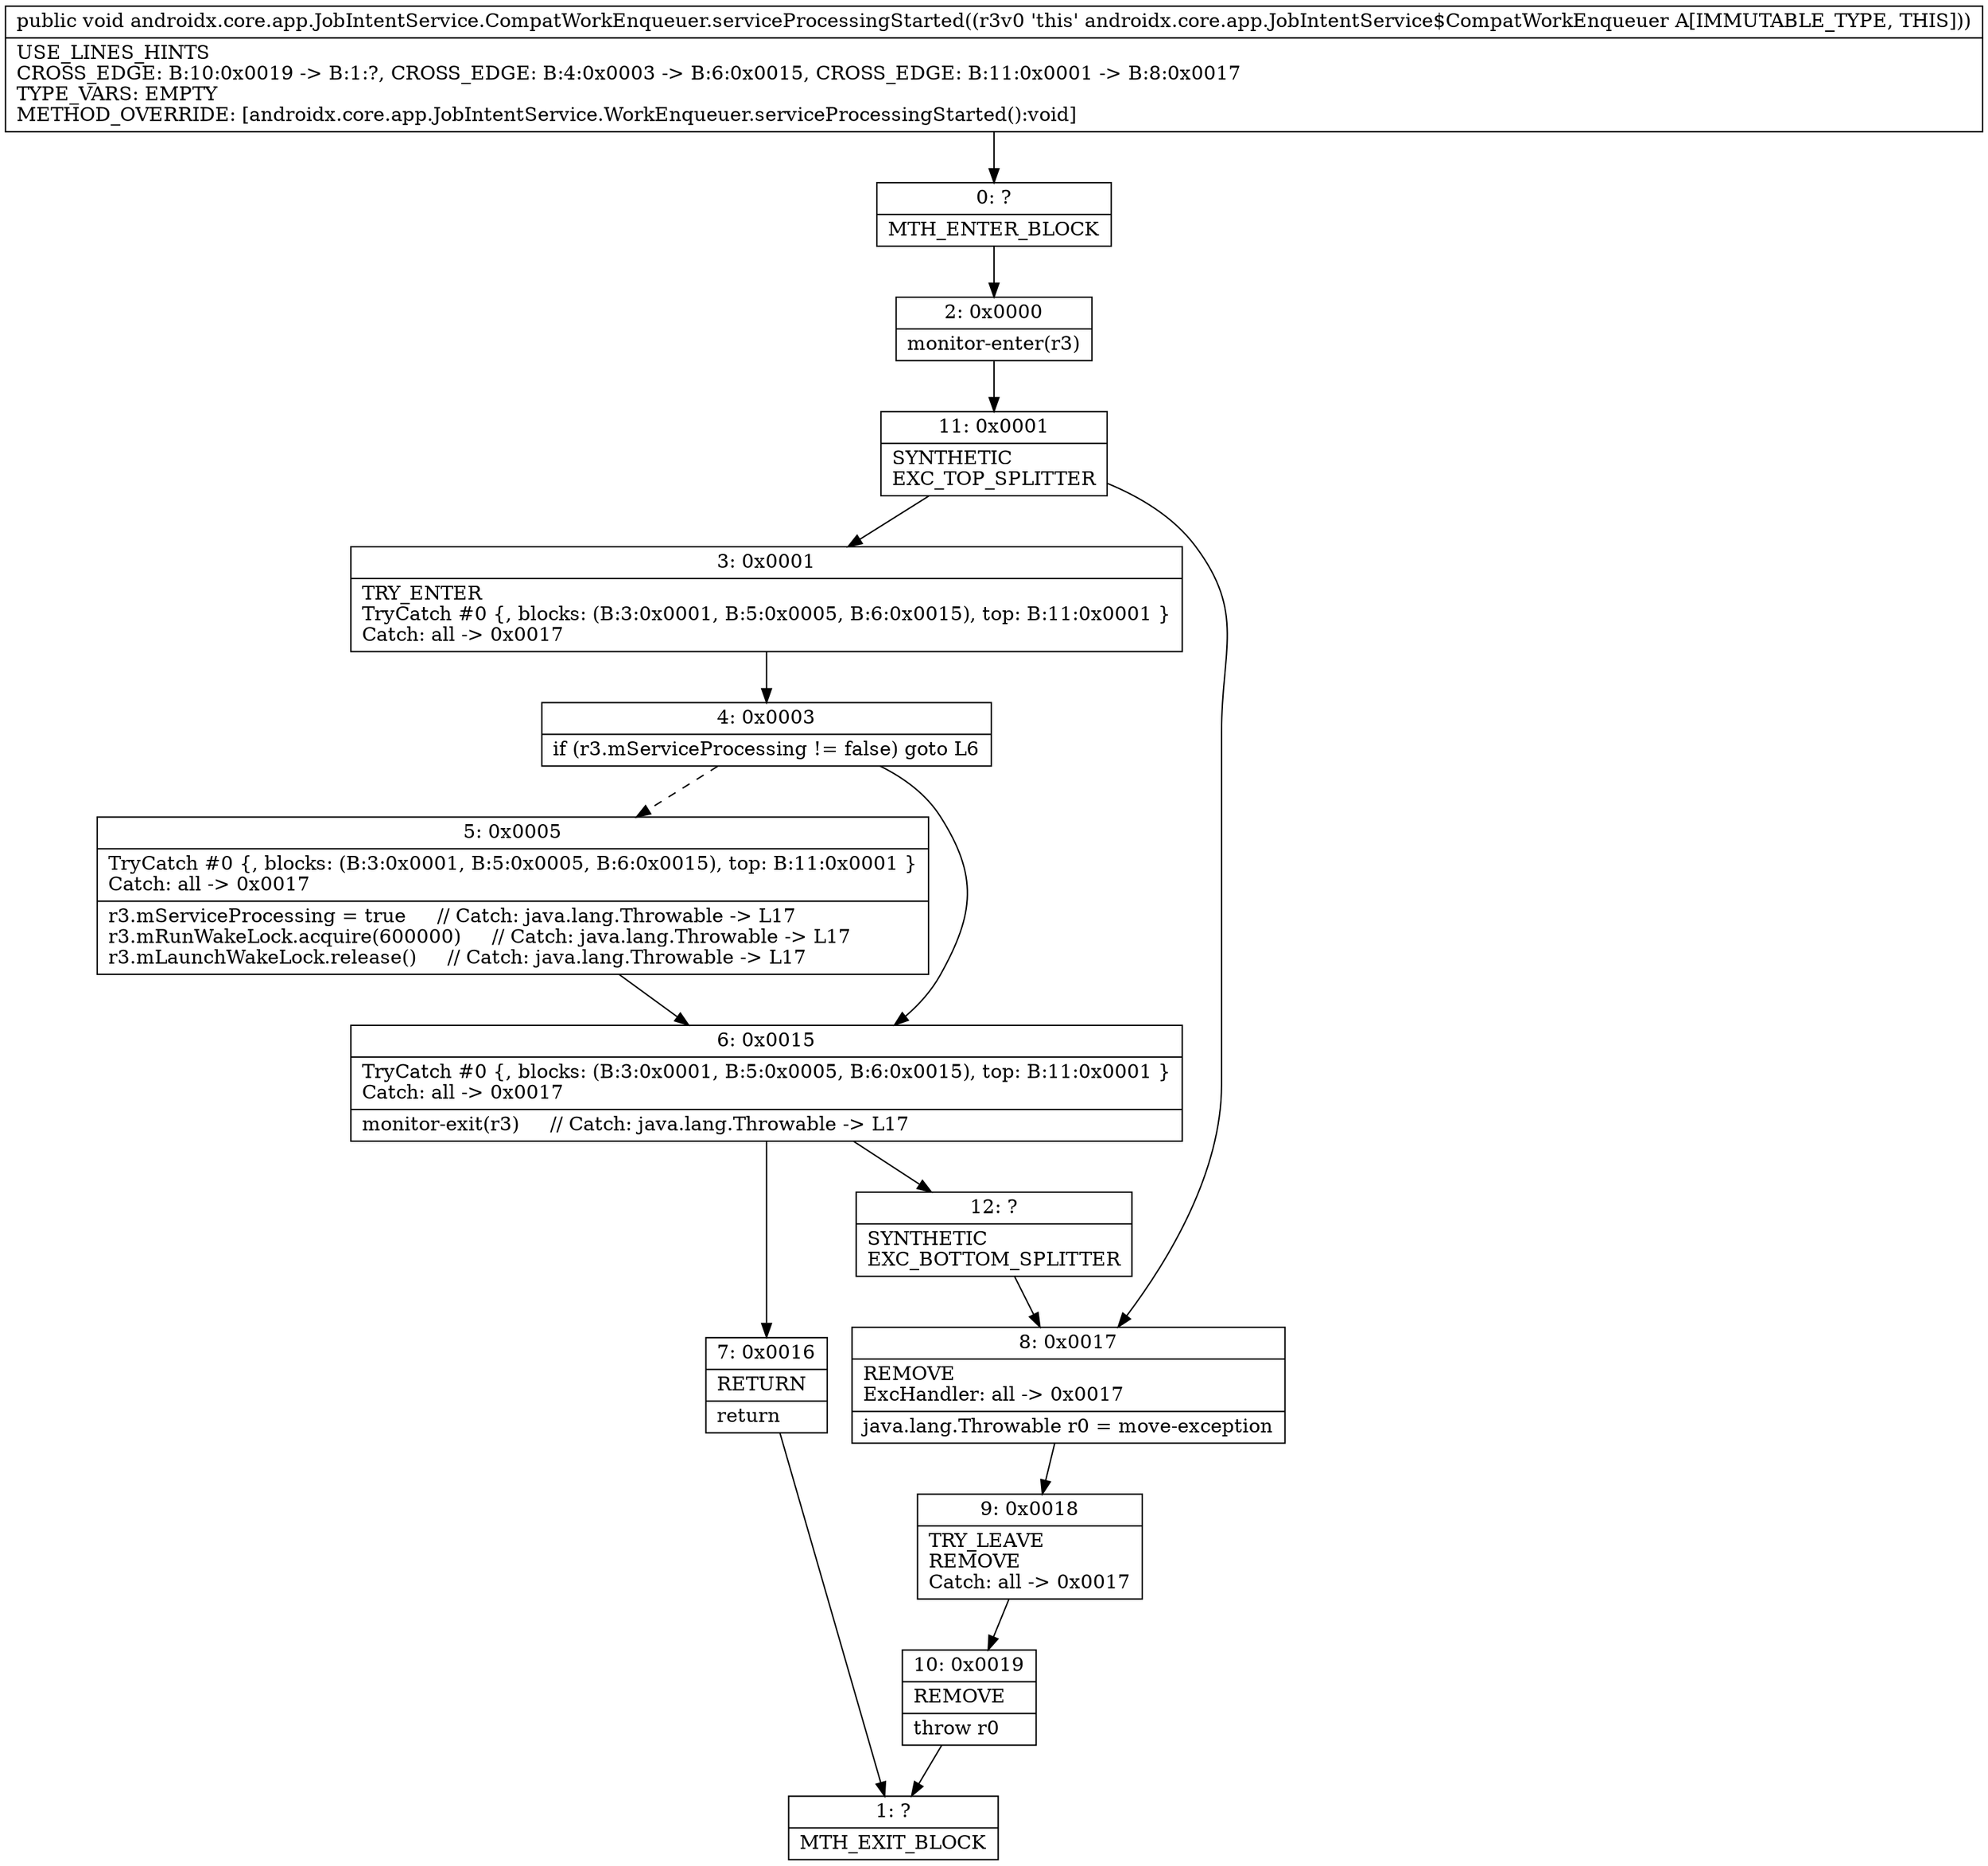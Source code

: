 digraph "CFG forandroidx.core.app.JobIntentService.CompatWorkEnqueuer.serviceProcessingStarted()V" {
Node_0 [shape=record,label="{0\:\ ?|MTH_ENTER_BLOCK\l}"];
Node_2 [shape=record,label="{2\:\ 0x0000|monitor\-enter(r3)\l}"];
Node_11 [shape=record,label="{11\:\ 0x0001|SYNTHETIC\lEXC_TOP_SPLITTER\l}"];
Node_3 [shape=record,label="{3\:\ 0x0001|TRY_ENTER\lTryCatch #0 \{, blocks: (B:3:0x0001, B:5:0x0005, B:6:0x0015), top: B:11:0x0001 \}\lCatch: all \-\> 0x0017\l}"];
Node_4 [shape=record,label="{4\:\ 0x0003|if (r3.mServiceProcessing != false) goto L6\l}"];
Node_5 [shape=record,label="{5\:\ 0x0005|TryCatch #0 \{, blocks: (B:3:0x0001, B:5:0x0005, B:6:0x0015), top: B:11:0x0001 \}\lCatch: all \-\> 0x0017\l|r3.mServiceProcessing = true     \/\/ Catch: java.lang.Throwable \-\> L17\lr3.mRunWakeLock.acquire(600000)     \/\/ Catch: java.lang.Throwable \-\> L17\lr3.mLaunchWakeLock.release()     \/\/ Catch: java.lang.Throwable \-\> L17\l}"];
Node_6 [shape=record,label="{6\:\ 0x0015|TryCatch #0 \{, blocks: (B:3:0x0001, B:5:0x0005, B:6:0x0015), top: B:11:0x0001 \}\lCatch: all \-\> 0x0017\l|monitor\-exit(r3)     \/\/ Catch: java.lang.Throwable \-\> L17\l}"];
Node_7 [shape=record,label="{7\:\ 0x0016|RETURN\l|return\l}"];
Node_1 [shape=record,label="{1\:\ ?|MTH_EXIT_BLOCK\l}"];
Node_12 [shape=record,label="{12\:\ ?|SYNTHETIC\lEXC_BOTTOM_SPLITTER\l}"];
Node_8 [shape=record,label="{8\:\ 0x0017|REMOVE\lExcHandler: all \-\> 0x0017\l|java.lang.Throwable r0 = move\-exception\l}"];
Node_9 [shape=record,label="{9\:\ 0x0018|TRY_LEAVE\lREMOVE\lCatch: all \-\> 0x0017\l}"];
Node_10 [shape=record,label="{10\:\ 0x0019|REMOVE\l|throw r0\l}"];
MethodNode[shape=record,label="{public void androidx.core.app.JobIntentService.CompatWorkEnqueuer.serviceProcessingStarted((r3v0 'this' androidx.core.app.JobIntentService$CompatWorkEnqueuer A[IMMUTABLE_TYPE, THIS]))  | USE_LINES_HINTS\lCROSS_EDGE: B:10:0x0019 \-\> B:1:?, CROSS_EDGE: B:4:0x0003 \-\> B:6:0x0015, CROSS_EDGE: B:11:0x0001 \-\> B:8:0x0017\lTYPE_VARS: EMPTY\lMETHOD_OVERRIDE: [androidx.core.app.JobIntentService.WorkEnqueuer.serviceProcessingStarted():void]\l}"];
MethodNode -> Node_0;Node_0 -> Node_2;
Node_2 -> Node_11;
Node_11 -> Node_3;
Node_11 -> Node_8;
Node_3 -> Node_4;
Node_4 -> Node_5[style=dashed];
Node_4 -> Node_6;
Node_5 -> Node_6;
Node_6 -> Node_7;
Node_6 -> Node_12;
Node_7 -> Node_1;
Node_12 -> Node_8;
Node_8 -> Node_9;
Node_9 -> Node_10;
Node_10 -> Node_1;
}

